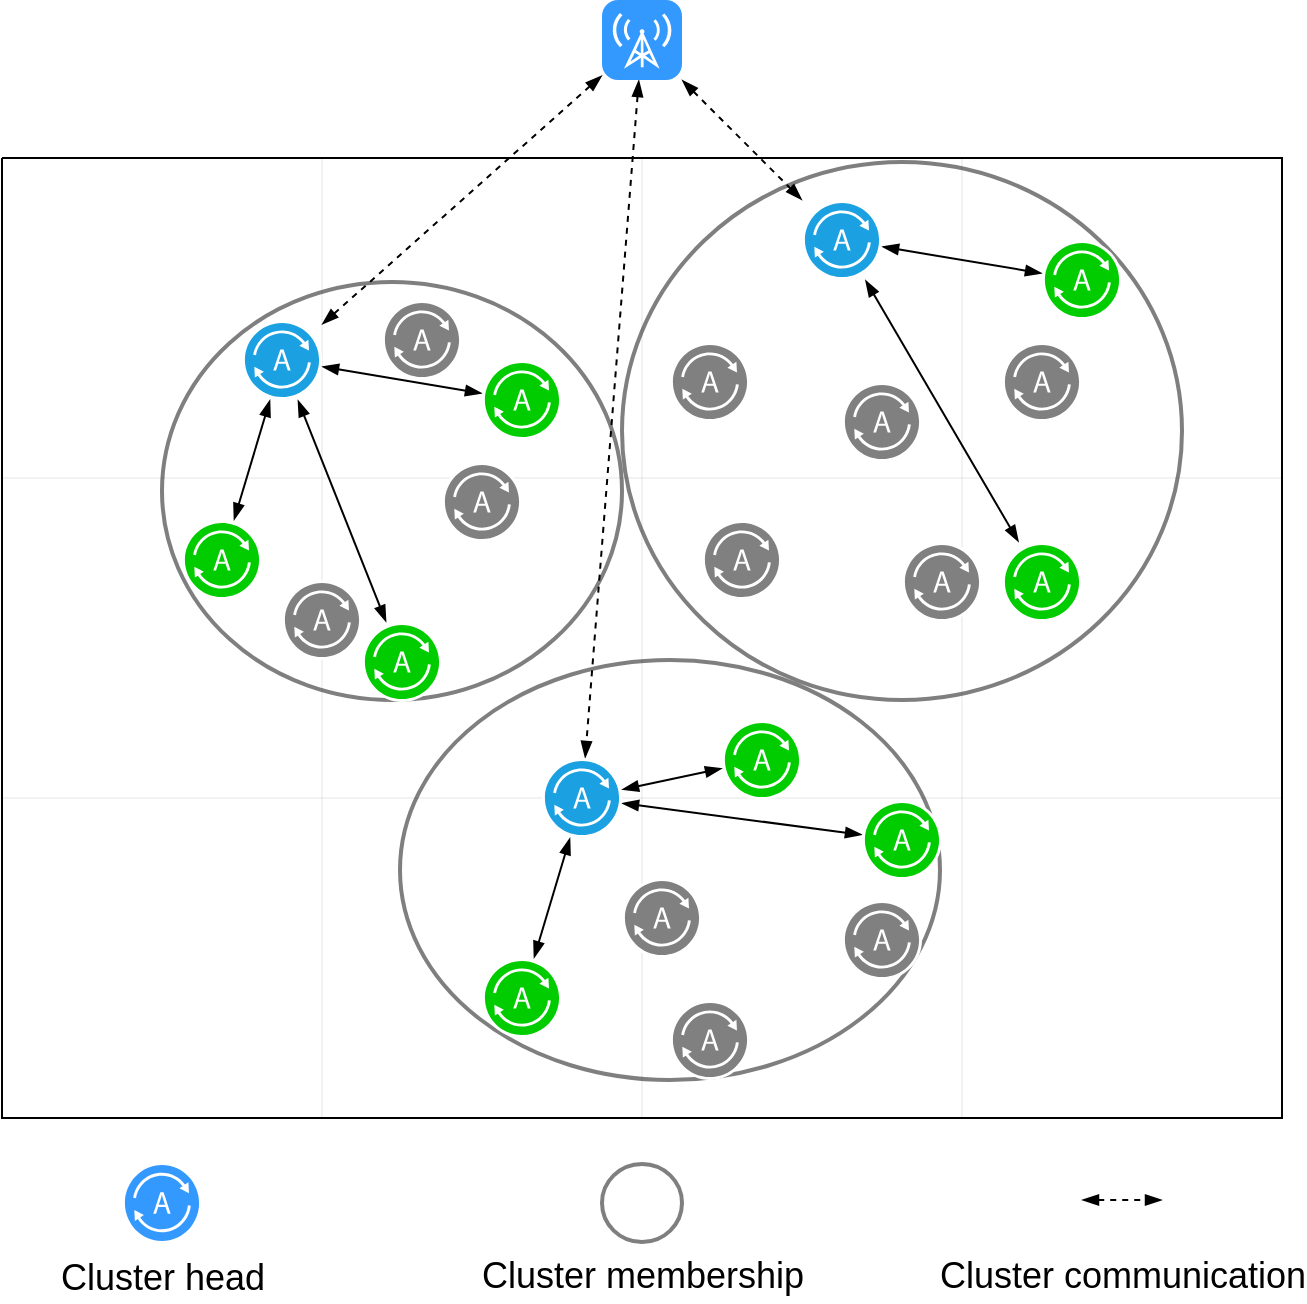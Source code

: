 <mxfile version="14.1.8" type="device"><diagram id="Llo3Yc3kFneFDzeN6ilQ" name="Page-1"><mxGraphModel dx="1089" dy="810" grid="1" gridSize="10" guides="1" tooltips="1" connect="1" arrows="1" fold="1" page="1" pageScale="1" pageWidth="827" pageHeight="1169" math="0" shadow="0"><root><mxCell id="0"/><mxCell id="1" parent="0"/><mxCell id="s4NP4LEadT7QMUjHLBUP-162" value="" style="verticalLabelPosition=bottom;verticalAlign=top;html=1;shape=mxgraph.basic.patternFillRect;fillStyle=grid;step=160;fillStrokeWidth=0.2;fillStrokeColor=#bbbbbb;shadow=0;labelBackgroundColor=none;sketch=0;strokeWidth=1;fontSize=14;fontColor=#ffffff;fillColor=none;" parent="1" vertex="1"><mxGeometry x="80" y="199" width="640" height="480" as="geometry"/></mxCell><mxCell id="s4NP4LEadT7QMUjHLBUP-156" value="" style="ellipse;whiteSpace=wrap;html=1;shadow=0;labelBackgroundColor=none;sketch=0;strokeWidth=2;fontSize=14;opacity=50;fillColor=none;" parent="1" vertex="1"><mxGeometry x="160" y="261" width="230" height="209" as="geometry"/></mxCell><mxCell id="s4NP4LEadT7QMUjHLBUP-146" style="edgeStyle=none;rounded=0;jumpSize=1;orthogonalLoop=1;jettySize=auto;html=1;endArrow=blockThin;endFill=1;endSize=6;startSize=6;startArrow=blockThin;startFill=1;dashed=1;" parent="1" source="s4NP4LEadT7QMUjHLBUP-101" target="s4NP4LEadT7QMUjHLBUP-102" edge="1"><mxGeometry relative="1" as="geometry"/></mxCell><mxCell id="s4NP4LEadT7QMUjHLBUP-187" style="edgeStyle=none;rounded=0;jumpSize=1;orthogonalLoop=1;jettySize=auto;html=1;startArrow=blockThin;startFill=1;startSize=6;endArrow=blockThin;endFill=1;endSize=6;fontSize=14;dashed=1;" parent="1" source="s4NP4LEadT7QMUjHLBUP-101" target="s4NP4LEadT7QMUjHLBUP-182" edge="1"><mxGeometry relative="1" as="geometry"/></mxCell><mxCell id="s4NP4LEadT7QMUjHLBUP-188" style="edgeStyle=none;rounded=0;jumpSize=1;orthogonalLoop=1;jettySize=auto;html=1;startArrow=blockThin;startFill=1;startSize=6;endArrow=blockThin;endFill=1;endSize=6;fontSize=14;dashed=1;" parent="1" source="s4NP4LEadT7QMUjHLBUP-101" target="s4NP4LEadT7QMUjHLBUP-166" edge="1"><mxGeometry relative="1" as="geometry"/></mxCell><mxCell id="s4NP4LEadT7QMUjHLBUP-101" value="" style="html=1;strokeWidth=1;shadow=0;dashed=0;shape=mxgraph.ios7.misc.broadcast;strokeColor=none;buttonText=;strokeColor2=#222222;fontColor=#222222;fontSize=10;verticalLabelPosition=bottom;verticalAlign=top;align=center;fillColor=#3399FF;spacingTop=-10;" parent="1" vertex="1"><mxGeometry x="380" y="120" width="40" height="40" as="geometry"/></mxCell><mxCell id="s4NP4LEadT7QMUjHLBUP-144" style="edgeStyle=none;rounded=0;jumpSize=1;orthogonalLoop=1;jettySize=auto;html=1;endArrow=blockThin;endFill=1;endSize=6;startSize=6;startArrow=blockThin;startFill=1;" parent="1" source="s4NP4LEadT7QMUjHLBUP-102" target="s4NP4LEadT7QMUjHLBUP-105" edge="1"><mxGeometry relative="1" as="geometry"/></mxCell><mxCell id="s4NP4LEadT7QMUjHLBUP-145" style="edgeStyle=none;rounded=0;jumpSize=1;orthogonalLoop=1;jettySize=auto;html=1;endArrow=blockThin;endFill=1;endSize=6;startSize=6;startArrow=blockThin;startFill=1;" parent="1" source="s4NP4LEadT7QMUjHLBUP-102" target="s4NP4LEadT7QMUjHLBUP-197" edge="1"><mxGeometry relative="1" as="geometry"><mxPoint x="307.387" y="419.0" as="targetPoint"/></mxGeometry></mxCell><mxCell id="s4NP4LEadT7QMUjHLBUP-202" style="edgeStyle=none;rounded=0;jumpSize=1;orthogonalLoop=1;jettySize=auto;html=1;startArrow=blockThin;startFill=1;startSize=6;endArrow=blockThin;endFill=1;endSize=6;fontSize=14;" parent="1" source="s4NP4LEadT7QMUjHLBUP-102" target="s4NP4LEadT7QMUjHLBUP-201" edge="1"><mxGeometry relative="1" as="geometry"/></mxCell><mxCell id="s4NP4LEadT7QMUjHLBUP-102" value="" style="pointerEvents=1;shadow=0;dashed=0;html=1;labelPosition=center;verticalLabelPosition=bottom;verticalAlign=top;align=center;outlineConnect=0;shape=mxgraph.veeam2.agent;labelBackgroundColor=#000000;fillColor=#1ba1e2;strokeColor=#006EAF;fontColor=#ffffff;fontSize=14;" parent="1" vertex="1"><mxGeometry x="200" y="280" width="40" height="40" as="geometry"/></mxCell><mxCell id="s4NP4LEadT7QMUjHLBUP-105" value="" style="pointerEvents=1;shadow=0;dashed=0;html=1;labelPosition=center;verticalLabelPosition=top;verticalAlign=bottom;align=center;outlineConnect=0;shape=mxgraph.veeam2.agent;labelBackgroundColor=none;strokeColor=#005700;fontSize=14;spacingBottom=-3;fillColor=#00CC00;" parent="1" vertex="1"><mxGeometry x="320" y="300" width="40" height="40" as="geometry"/></mxCell><mxCell id="s4NP4LEadT7QMUjHLBUP-157" value="" style="pointerEvents=1;shadow=0;dashed=0;html=1;labelPosition=center;verticalLabelPosition=bottom;verticalAlign=top;align=center;outlineConnect=0;shape=mxgraph.veeam2.agent;labelBackgroundColor=#000000;fillColor=#808080;fontSize=14;" parent="1" vertex="1"><mxGeometry x="270" y="270" width="40" height="40" as="geometry"/></mxCell><mxCell id="s4NP4LEadT7QMUjHLBUP-158" value="" style="pointerEvents=1;shadow=0;dashed=0;html=1;labelPosition=center;verticalLabelPosition=bottom;verticalAlign=top;align=center;outlineConnect=0;shape=mxgraph.veeam2.agent;labelBackgroundColor=#000000;fillColor=#808080;fontSize=14;" parent="1" vertex="1"><mxGeometry x="300" y="351" width="40" height="40" as="geometry"/></mxCell><mxCell id="s4NP4LEadT7QMUjHLBUP-159" value="" style="pointerEvents=1;shadow=0;dashed=0;html=1;labelPosition=center;verticalLabelPosition=bottom;verticalAlign=top;align=center;outlineConnect=0;shape=mxgraph.veeam2.agent;labelBackgroundColor=#000000;fillColor=#808080;fontSize=14;" parent="1" vertex="1"><mxGeometry x="220" y="410" width="40" height="40" as="geometry"/></mxCell><mxCell id="s4NP4LEadT7QMUjHLBUP-163" value="" style="ellipse;whiteSpace=wrap;html=1;shadow=0;labelBackgroundColor=none;sketch=0;strokeWidth=2;fontSize=14;opacity=50;fillColor=none;" parent="1" vertex="1"><mxGeometry x="279" y="450" width="270" height="210" as="geometry"/></mxCell><mxCell id="s4NP4LEadT7QMUjHLBUP-164" style="edgeStyle=none;rounded=0;jumpSize=1;orthogonalLoop=1;jettySize=auto;html=1;endArrow=blockThin;endFill=1;endSize=6;startSize=6;startArrow=blockThin;startFill=1;" parent="1" source="s4NP4LEadT7QMUjHLBUP-166" target="s4NP4LEadT7QMUjHLBUP-167" edge="1"><mxGeometry relative="1" as="geometry"/></mxCell><mxCell id="s4NP4LEadT7QMUjHLBUP-199" style="edgeStyle=none;rounded=0;jumpSize=1;orthogonalLoop=1;jettySize=auto;html=1;startArrow=blockThin;startFill=1;startSize=6;endArrow=blockThin;endFill=1;endSize=6;fontSize=14;" parent="1" source="s4NP4LEadT7QMUjHLBUP-166" target="s4NP4LEadT7QMUjHLBUP-196" edge="1"><mxGeometry relative="1" as="geometry"/></mxCell><mxCell id="s4NP4LEadT7QMUjHLBUP-200" style="edgeStyle=none;rounded=0;jumpSize=1;orthogonalLoop=1;jettySize=auto;html=1;startArrow=blockThin;startFill=1;startSize=6;endArrow=blockThin;endFill=1;endSize=6;fontSize=14;" parent="1" source="s4NP4LEadT7QMUjHLBUP-166" target="s4NP4LEadT7QMUjHLBUP-195" edge="1"><mxGeometry relative="1" as="geometry"/></mxCell><mxCell id="s4NP4LEadT7QMUjHLBUP-166" value="" style="pointerEvents=1;shadow=0;dashed=0;html=1;labelPosition=center;verticalLabelPosition=bottom;verticalAlign=top;align=center;outlineConnect=0;shape=mxgraph.veeam2.agent;labelBackgroundColor=#000000;fillColor=#1ba1e2;strokeColor=#006EAF;fontColor=#ffffff;fontSize=14;" parent="1" vertex="1"><mxGeometry x="350" y="499" width="40" height="40" as="geometry"/></mxCell><mxCell id="s4NP4LEadT7QMUjHLBUP-167" value="" style="pointerEvents=1;shadow=0;dashed=0;html=1;labelPosition=center;verticalLabelPosition=top;verticalAlign=bottom;align=center;outlineConnect=0;shape=mxgraph.veeam2.agent;labelBackgroundColor=none;strokeColor=#005700;fontSize=14;spacingBottom=-3;fillColor=#00CC00;" parent="1" vertex="1"><mxGeometry x="440" y="480" width="40" height="40" as="geometry"/></mxCell><mxCell id="s4NP4LEadT7QMUjHLBUP-168" value="" style="pointerEvents=1;shadow=0;dashed=0;html=1;labelPosition=center;verticalLabelPosition=bottom;verticalAlign=top;align=center;outlineConnect=0;shape=mxgraph.veeam2.agent;labelBackgroundColor=#000000;fillColor=#808080;fontSize=14;" parent="1" vertex="1"><mxGeometry x="390" y="559" width="40" height="40" as="geometry"/></mxCell><mxCell id="s4NP4LEadT7QMUjHLBUP-169" value="" style="pointerEvents=1;shadow=0;dashed=0;html=1;labelPosition=center;verticalLabelPosition=bottom;verticalAlign=top;align=center;outlineConnect=0;shape=mxgraph.veeam2.agent;labelBackgroundColor=#000000;fillColor=#808080;fontSize=14;" parent="1" vertex="1"><mxGeometry x="500" y="570" width="40" height="40" as="geometry"/></mxCell><mxCell id="s4NP4LEadT7QMUjHLBUP-170" value="" style="pointerEvents=1;shadow=0;dashed=0;html=1;labelPosition=center;verticalLabelPosition=bottom;verticalAlign=top;align=center;outlineConnect=0;shape=mxgraph.veeam2.agent;labelBackgroundColor=#000000;fillColor=#808080;fontSize=14;" parent="1" vertex="1"><mxGeometry x="414" y="620" width="40" height="40" as="geometry"/></mxCell><mxCell id="s4NP4LEadT7QMUjHLBUP-179" value="" style="ellipse;whiteSpace=wrap;html=1;shadow=0;labelBackgroundColor=none;sketch=0;strokeWidth=2;fontSize=14;opacity=50;fillColor=none;" parent="1" vertex="1"><mxGeometry x="390" y="201" width="280" height="269" as="geometry"/></mxCell><mxCell id="s4NP4LEadT7QMUjHLBUP-180" style="edgeStyle=none;rounded=0;jumpSize=1;orthogonalLoop=1;jettySize=auto;html=1;endArrow=blockThin;endFill=1;endSize=6;startSize=6;startArrow=blockThin;startFill=1;" parent="1" source="s4NP4LEadT7QMUjHLBUP-182" target="s4NP4LEadT7QMUjHLBUP-183" edge="1"><mxGeometry relative="1" as="geometry"/></mxCell><mxCell id="s4NP4LEadT7QMUjHLBUP-181" style="edgeStyle=none;rounded=0;jumpSize=1;orthogonalLoop=1;jettySize=auto;html=1;endArrow=blockThin;endFill=1;endSize=6;startSize=6;startArrow=blockThin;startFill=1;" parent="1" source="s4NP4LEadT7QMUjHLBUP-182" target="s4NP4LEadT7QMUjHLBUP-193" edge="1"><mxGeometry relative="1" as="geometry"><mxPoint x="587.387" y="359.0" as="targetPoint"/></mxGeometry></mxCell><mxCell id="s4NP4LEadT7QMUjHLBUP-182" value="" style="pointerEvents=1;shadow=0;dashed=0;html=1;labelPosition=center;verticalLabelPosition=bottom;verticalAlign=top;align=center;outlineConnect=0;shape=mxgraph.veeam2.agent;labelBackgroundColor=#000000;fillColor=#1ba1e2;strokeColor=#006EAF;fontColor=#ffffff;fontSize=14;" parent="1" vertex="1"><mxGeometry x="480" y="220" width="40" height="40" as="geometry"/></mxCell><mxCell id="s4NP4LEadT7QMUjHLBUP-183" value="" style="pointerEvents=1;shadow=0;dashed=0;html=1;labelPosition=center;verticalLabelPosition=top;verticalAlign=bottom;align=center;outlineConnect=0;shape=mxgraph.veeam2.agent;labelBackgroundColor=none;strokeColor=#005700;fontSize=14;spacingBottom=-3;fillColor=#00CC00;" parent="1" vertex="1"><mxGeometry x="600" y="240" width="40" height="40" as="geometry"/></mxCell><mxCell id="s4NP4LEadT7QMUjHLBUP-184" value="" style="pointerEvents=1;shadow=0;dashed=0;html=1;labelPosition=center;verticalLabelPosition=bottom;verticalAlign=top;align=center;outlineConnect=0;shape=mxgraph.veeam2.agent;labelBackgroundColor=#000000;fillColor=#808080;fontSize=14;" parent="1" vertex="1"><mxGeometry x="414" y="291" width="40" height="40" as="geometry"/></mxCell><mxCell id="s4NP4LEadT7QMUjHLBUP-185" value="" style="pointerEvents=1;shadow=0;dashed=0;html=1;labelPosition=center;verticalLabelPosition=bottom;verticalAlign=top;align=center;outlineConnect=0;shape=mxgraph.veeam2.agent;labelBackgroundColor=#000000;fillColor=#808080;fontSize=14;" parent="1" vertex="1"><mxGeometry x="580" y="291" width="40" height="40" as="geometry"/></mxCell><mxCell id="s4NP4LEadT7QMUjHLBUP-186" value="" style="pointerEvents=1;shadow=0;dashed=0;html=1;labelPosition=center;verticalLabelPosition=bottom;verticalAlign=top;align=center;outlineConnect=0;shape=mxgraph.veeam2.agent;labelBackgroundColor=#000000;fillColor=#808080;fontSize=14;" parent="1" vertex="1"><mxGeometry x="530" y="391" width="40" height="40" as="geometry"/></mxCell><mxCell id="s4NP4LEadT7QMUjHLBUP-191" value="" style="pointerEvents=1;shadow=0;dashed=0;html=1;labelPosition=center;verticalLabelPosition=bottom;verticalAlign=top;align=center;outlineConnect=0;shape=mxgraph.veeam2.agent;labelBackgroundColor=#000000;fillColor=#808080;fontSize=14;" parent="1" vertex="1"><mxGeometry x="430" y="380" width="40" height="40" as="geometry"/></mxCell><mxCell id="s4NP4LEadT7QMUjHLBUP-192" value="" style="pointerEvents=1;shadow=0;dashed=0;html=1;labelPosition=center;verticalLabelPosition=bottom;verticalAlign=top;align=center;outlineConnect=0;shape=mxgraph.veeam2.agent;labelBackgroundColor=#000000;fillColor=#808080;fontSize=14;" parent="1" vertex="1"><mxGeometry x="500" y="311" width="40" height="40" as="geometry"/></mxCell><mxCell id="s4NP4LEadT7QMUjHLBUP-193" value="" style="pointerEvents=1;shadow=0;dashed=0;html=1;labelPosition=center;verticalLabelPosition=top;verticalAlign=bottom;align=center;outlineConnect=0;shape=mxgraph.veeam2.agent;labelBackgroundColor=none;strokeColor=#005700;fontSize=14;spacingBottom=-3;fillColor=#00CC00;" parent="1" vertex="1"><mxGeometry x="580" y="391" width="40" height="40" as="geometry"/></mxCell><mxCell id="s4NP4LEadT7QMUjHLBUP-195" value="" style="pointerEvents=1;shadow=0;dashed=0;html=1;labelPosition=center;verticalLabelPosition=top;verticalAlign=bottom;align=center;outlineConnect=0;shape=mxgraph.veeam2.agent;labelBackgroundColor=none;strokeColor=#005700;fontSize=14;spacingBottom=-3;fillColor=#00CC00;" parent="1" vertex="1"><mxGeometry x="510" y="520" width="40" height="40" as="geometry"/></mxCell><mxCell id="s4NP4LEadT7QMUjHLBUP-196" value="" style="pointerEvents=1;shadow=0;dashed=0;html=1;labelPosition=center;verticalLabelPosition=top;verticalAlign=bottom;align=center;outlineConnect=0;shape=mxgraph.veeam2.agent;labelBackgroundColor=none;strokeColor=#005700;fontSize=14;spacingBottom=-3;fillColor=#00CC00;" parent="1" vertex="1"><mxGeometry x="320" y="599" width="40" height="40" as="geometry"/></mxCell><mxCell id="s4NP4LEadT7QMUjHLBUP-197" value="" style="pointerEvents=1;shadow=0;dashed=0;html=1;labelPosition=center;verticalLabelPosition=top;verticalAlign=bottom;align=center;outlineConnect=0;shape=mxgraph.veeam2.agent;labelBackgroundColor=none;strokeColor=#005700;fontSize=14;spacingBottom=-3;fillColor=#00CC00;" parent="1" vertex="1"><mxGeometry x="170" y="380" width="40" height="40" as="geometry"/></mxCell><mxCell id="s4NP4LEadT7QMUjHLBUP-201" value="" style="pointerEvents=1;shadow=0;dashed=0;html=1;labelPosition=center;verticalLabelPosition=top;verticalAlign=bottom;align=center;outlineConnect=0;shape=mxgraph.veeam2.agent;labelBackgroundColor=none;strokeColor=#005700;fontSize=14;spacingBottom=-3;fillColor=#00CC00;" parent="1" vertex="1"><mxGeometry x="260" y="431" width="40" height="40" as="geometry"/></mxCell><mxCell id="s4NP4LEadT7QMUjHLBUP-209" value="Cluster head" style="pointerEvents=1;shadow=0;dashed=0;html=1;labelPosition=center;verticalLabelPosition=bottom;verticalAlign=top;align=center;outlineConnect=0;shape=mxgraph.veeam2.agent;labelBackgroundColor=none;fillColor=#3399FF;spacingLeft=0;fontSize=18;" parent="1" vertex="1"><mxGeometry x="140" y="701" width="40" height="41" as="geometry"/></mxCell><mxCell id="s4NP4LEadT7QMUjHLBUP-248" value="Cluster membership" style="ellipse;html=1;shadow=0;labelBackgroundColor=none;sketch=0;strokeWidth=2;fontSize=18;opacity=50;fillColor=none;labelPosition=center;verticalLabelPosition=bottom;align=center;verticalAlign=top;spacingLeft=0;" parent="1" vertex="1"><mxGeometry x="380" y="702" width="40" height="39" as="geometry"/></mxCell><mxCell id="S15wUkb_Hyo2RQVadf1D-2" value="Cluster communication" style="endArrow=blockThin;html=1;fontSize=18;startArrow=blockThin;startFill=1;endFill=1;labelPosition=center;verticalLabelPosition=bottom;align=center;verticalAlign=top;spacingLeft=0;dashed=1;spacingTop=21;" edge="1" parent="1"><mxGeometry width="50" height="50" relative="1" as="geometry"><mxPoint x="620" y="720" as="sourcePoint"/><mxPoint x="660" y="720" as="targetPoint"/></mxGeometry></mxCell></root></mxGraphModel></diagram></mxfile>